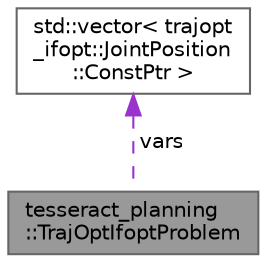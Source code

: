 digraph "tesseract_planning::TrajOptIfoptProblem"
{
 // LATEX_PDF_SIZE
  bgcolor="transparent";
  edge [fontname=Helvetica,fontsize=10,labelfontname=Helvetica,labelfontsize=10];
  node [fontname=Helvetica,fontsize=10,shape=box,height=0.2,width=0.4];
  Node1 [label="tesseract_planning\l::TrajOptIfoptProblem",height=0.2,width=0.4,color="gray40", fillcolor="grey60", style="filled", fontcolor="black",tooltip=" "];
  Node2 -> Node1 [dir="back",color="darkorchid3",style="dashed",label=" vars" ];
  Node2 [label="std::vector\< trajopt\l_ifopt::JointPosition\l::ConstPtr \>",height=0.2,width=0.4,color="gray40", fillcolor="white", style="filled",tooltip=" "];
}
